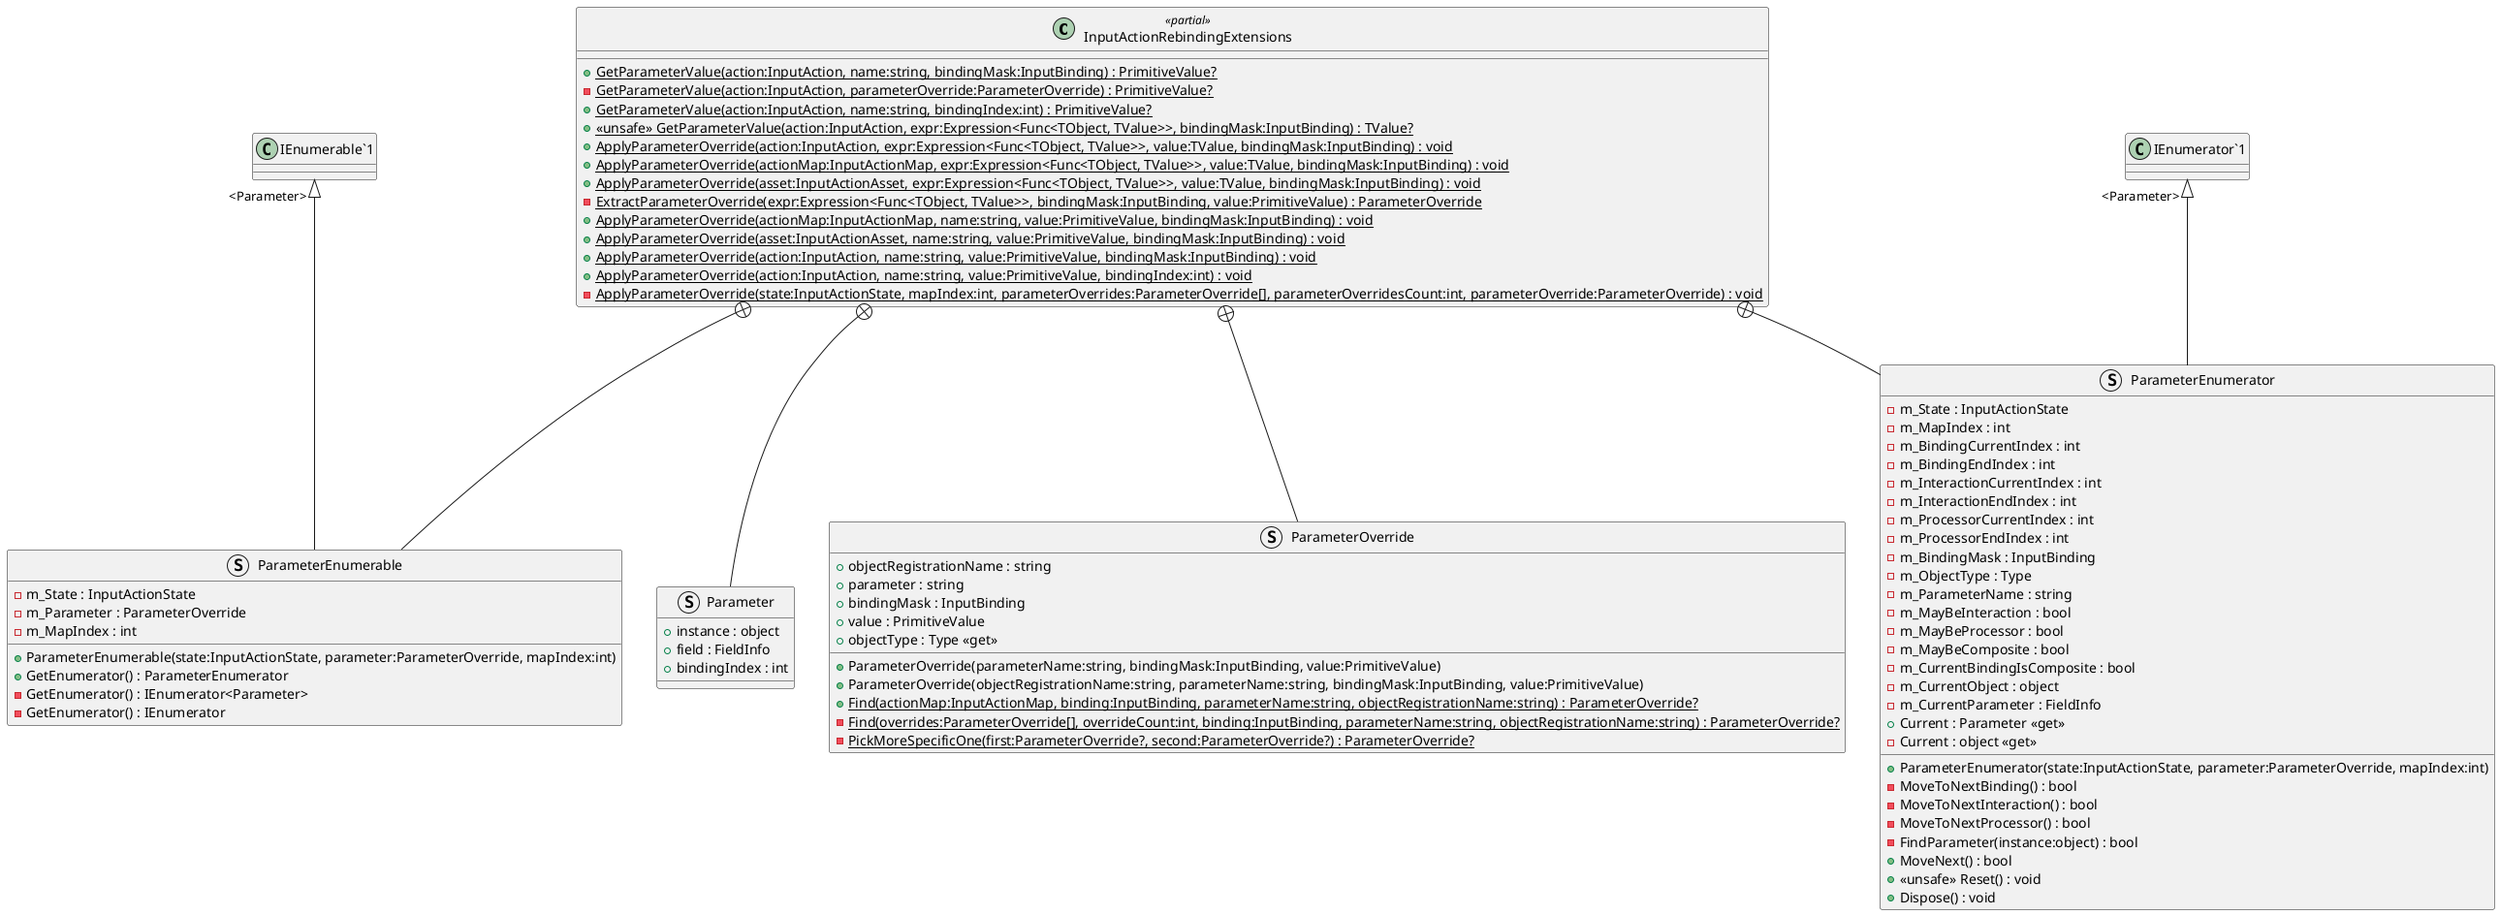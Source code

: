 @startuml
class InputActionRebindingExtensions <<partial>> {
    + {static} GetParameterValue(action:InputAction, name:string, bindingMask:InputBinding) : PrimitiveValue?
    - {static} GetParameterValue(action:InputAction, parameterOverride:ParameterOverride) : PrimitiveValue?
    + {static} GetParameterValue(action:InputAction, name:string, bindingIndex:int) : PrimitiveValue?
    + {static} <<unsafe>> GetParameterValue(action:InputAction, expr:Expression<Func<TObject, TValue>>, bindingMask:InputBinding) : TValue?
    + {static} ApplyParameterOverride(action:InputAction, expr:Expression<Func<TObject, TValue>>, value:TValue, bindingMask:InputBinding) : void
    + {static} ApplyParameterOverride(actionMap:InputActionMap, expr:Expression<Func<TObject, TValue>>, value:TValue, bindingMask:InputBinding) : void
    + {static} ApplyParameterOverride(asset:InputActionAsset, expr:Expression<Func<TObject, TValue>>, value:TValue, bindingMask:InputBinding) : void
    - {static} ExtractParameterOverride(expr:Expression<Func<TObject, TValue>>, bindingMask:InputBinding, value:PrimitiveValue) : ParameterOverride
    + {static} ApplyParameterOverride(actionMap:InputActionMap, name:string, value:PrimitiveValue, bindingMask:InputBinding) : void
    + {static} ApplyParameterOverride(asset:InputActionAsset, name:string, value:PrimitiveValue, bindingMask:InputBinding) : void
    + {static} ApplyParameterOverride(action:InputAction, name:string, value:PrimitiveValue, bindingMask:InputBinding) : void
    + {static} ApplyParameterOverride(action:InputAction, name:string, value:PrimitiveValue, bindingIndex:int) : void
    - {static} ApplyParameterOverride(state:InputActionState, mapIndex:int, parameterOverrides:ParameterOverride[], parameterOverridesCount:int, parameterOverride:ParameterOverride) : void
}
struct Parameter {
    + instance : object
    + field : FieldInfo
    + bindingIndex : int
}
struct ParameterEnumerable {
    - m_State : InputActionState
    - m_Parameter : ParameterOverride
    - m_MapIndex : int
    + ParameterEnumerable(state:InputActionState, parameter:ParameterOverride, mapIndex:int)
    + GetEnumerator() : ParameterEnumerator
    - GetEnumerator() : IEnumerator<Parameter>
    - GetEnumerator() : IEnumerator
}
struct ParameterEnumerator {
    - m_State : InputActionState
    - m_MapIndex : int
    - m_BindingCurrentIndex : int
    - m_BindingEndIndex : int
    - m_InteractionCurrentIndex : int
    - m_InteractionEndIndex : int
    - m_ProcessorCurrentIndex : int
    - m_ProcessorEndIndex : int
    - m_BindingMask : InputBinding
    - m_ObjectType : Type
    - m_ParameterName : string
    - m_MayBeInteraction : bool
    - m_MayBeProcessor : bool
    - m_MayBeComposite : bool
    - m_CurrentBindingIsComposite : bool
    - m_CurrentObject : object
    - m_CurrentParameter : FieldInfo
    + ParameterEnumerator(state:InputActionState, parameter:ParameterOverride, mapIndex:int)
    - MoveToNextBinding() : bool
    - MoveToNextInteraction() : bool
    - MoveToNextProcessor() : bool
    - FindParameter(instance:object) : bool
    + MoveNext() : bool
    + <<unsafe>> Reset() : void
    + Current : Parameter <<get>>
    - Current : object <<get>>
    + Dispose() : void
}
struct ParameterOverride {
    + objectRegistrationName : string
    + parameter : string
    + bindingMask : InputBinding
    + value : PrimitiveValue
    + objectType : Type <<get>>
    + ParameterOverride(parameterName:string, bindingMask:InputBinding, value:PrimitiveValue)
    + ParameterOverride(objectRegistrationName:string, parameterName:string, bindingMask:InputBinding, value:PrimitiveValue)
    + {static} Find(actionMap:InputActionMap, binding:InputBinding, parameterName:string, objectRegistrationName:string) : ParameterOverride?
    - {static} Find(overrides:ParameterOverride[], overrideCount:int, binding:InputBinding, parameterName:string, objectRegistrationName:string) : ParameterOverride?
    - {static} PickMoreSpecificOne(first:ParameterOverride?, second:ParameterOverride?) : ParameterOverride?
}
InputActionRebindingExtensions +-- Parameter
InputActionRebindingExtensions +-- ParameterEnumerable
"IEnumerable`1" "<Parameter>" <|-- ParameterEnumerable
InputActionRebindingExtensions +-- ParameterEnumerator
"IEnumerator`1" "<Parameter>" <|-- ParameterEnumerator
InputActionRebindingExtensions +-- ParameterOverride
@enduml
